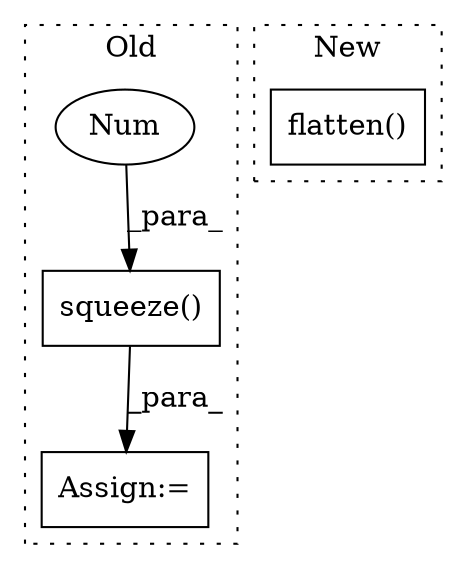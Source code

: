 digraph G {
subgraph cluster0 {
1 [label="squeeze()" a="75" s="1666,1686" l="19,1" shape="box"];
3 [label="Num" a="76" s="1685" l="1" shape="ellipse"];
4 [label="Assign:=" a="68" s="1648" l="3" shape="box"];
label = "Old";
style="dotted";
}
subgraph cluster1 {
2 [label="flatten()" a="75" s="2354" l="12" shape="box"];
label = "New";
style="dotted";
}
1 -> 4 [label="_para_"];
3 -> 1 [label="_para_"];
}